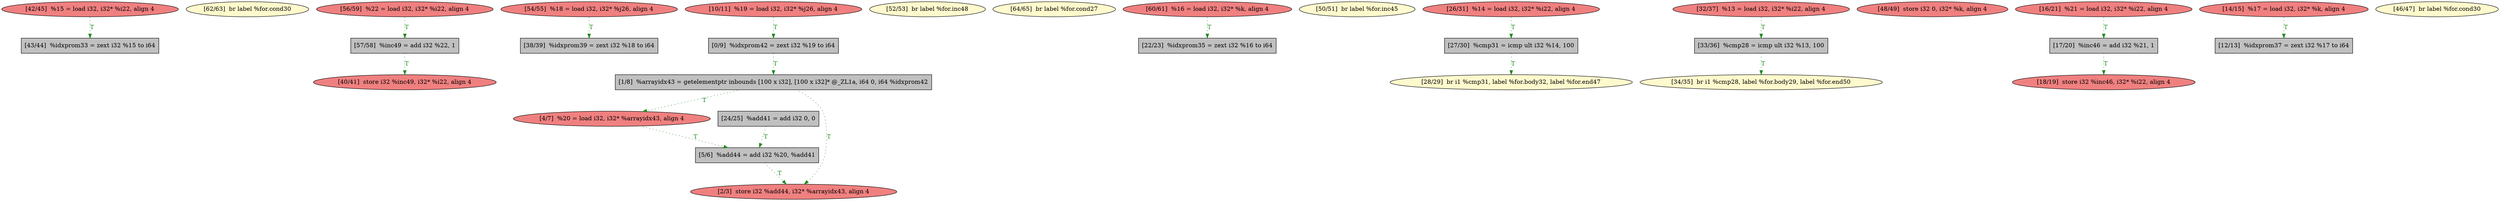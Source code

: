 
digraph G {


node730 [fillcolor=grey,label="[43/44]  %idxprom33 = zext i32 %15 to i64",shape=rectangle,style=filled ]
node728 [fillcolor=lemonchiffon,label="[62/63]  br label %for.cond30",shape=ellipse,style=filled ]
node723 [fillcolor=lightcoral,label="[56/59]  %22 = load i32, i32* %i22, align 4",shape=ellipse,style=filled ]
node722 [fillcolor=lightcoral,label="[54/55]  %18 = load i32, i32* %j26, align 4",shape=ellipse,style=filled ]
node726 [fillcolor=grey,label="[57/58]  %inc49 = add i32 %22, 1",shape=rectangle,style=filled ]
node725 [fillcolor=grey,label="[5/6]  %add44 = add i32 %20, %add41",shape=rectangle,style=filled ]
node721 [fillcolor=lemonchiffon,label="[52/53]  br label %for.inc48",shape=ellipse,style=filled ]
node720 [fillcolor=lightcoral,label="[4/7]  %20 = load i32, i32* %arrayidx43, align 4",shape=ellipse,style=filled ]
node729 [fillcolor=lemonchiffon,label="[64/65]  br label %for.cond27",shape=ellipse,style=filled ]
node727 [fillcolor=lightcoral,label="[60/61]  %16 = load i32, i32* %k, align 4",shape=ellipse,style=filled ]
node719 [fillcolor=lemonchiffon,label="[50/51]  br label %for.inc45",shape=ellipse,style=filled ]
node718 [fillcolor=lemonchiffon,label="[28/29]  br i1 %cmp31, label %for.body32, label %for.end47",shape=ellipse,style=filled ]
node716 [fillcolor=grey,label="[33/36]  %cmp28 = icmp ult i32 %13, 100",shape=rectangle,style=filled ]
node715 [fillcolor=lemonchiffon,label="[34/35]  br i1 %cmp28, label %for.body29, label %for.end50",shape=ellipse,style=filled ]
node714 [fillcolor=lightcoral,label="[48/49]  store i32 0, i32* %k, align 4",shape=ellipse,style=filled ]
node724 [fillcolor=grey,label="[17/20]  %inc46 = add i32 %21, 1",shape=rectangle,style=filled ]
node702 [fillcolor=lightcoral,label="[16/21]  %21 = load i32, i32* %i22, align 4",shape=ellipse,style=filled ]
node701 [fillcolor=lightcoral,label="[14/15]  %17 = load i32, i32* %k, align 4",shape=ellipse,style=filled ]
node700 [fillcolor=grey,label="[12/13]  %idxprom37 = zext i32 %17 to i64",shape=rectangle,style=filled ]
node698 [fillcolor=grey,label="[0/9]  %idxprom42 = zext i32 %19 to i64",shape=rectangle,style=filled ]
node710 [fillcolor=grey,label="[38/39]  %idxprom39 = zext i32 %18 to i64",shape=rectangle,style=filled ]
node699 [fillcolor=lightcoral,label="[10/11]  %19 = load i32, i32* %j26, align 4",shape=ellipse,style=filled ]
node704 [fillcolor=grey,label="[22/23]  %idxprom35 = zext i32 %16 to i64",shape=rectangle,style=filled ]
node705 [fillcolor=grey,label="[24/25]  %add41 = add i32 0, 0",shape=rectangle,style=filled ]
node706 [fillcolor=lightcoral,label="[26/31]  %14 = load i32, i32* %i22, align 4",shape=ellipse,style=filled ]
node717 [fillcolor=grey,label="[27/30]  %cmp31 = icmp ult i32 %14, 100",shape=rectangle,style=filled ]
node708 [fillcolor=lightcoral,label="[18/19]  store i32 %inc46, i32* %i22, align 4",shape=ellipse,style=filled ]
node712 [fillcolor=lightcoral,label="[42/45]  %15 = load i32, i32* %i22, align 4",shape=ellipse,style=filled ]
node703 [fillcolor=grey,label="[1/8]  %arrayidx43 = getelementptr inbounds [100 x i32], [100 x i32]* @_ZL1a, i64 0, i64 %idxprom42",shape=rectangle,style=filled ]
node707 [fillcolor=lightcoral,label="[32/37]  %13 = load i32, i32* %i22, align 4",shape=ellipse,style=filled ]
node709 [fillcolor=lightcoral,label="[2/3]  store i32 %add44, i32* %arrayidx43, align 4",shape=ellipse,style=filled ]
node711 [fillcolor=lightcoral,label="[40/41]  store i32 %inc49, i32* %i22, align 4",shape=ellipse,style=filled ]
node713 [fillcolor=lemonchiffon,label="[46/47]  br label %for.cond30",shape=ellipse,style=filled ]

node717->node718 [style=dotted,color=forestgreen,label="T",fontcolor=forestgreen ]
node703->node720 [style=dotted,color=forestgreen,label="T",fontcolor=forestgreen ]
node702->node724 [style=dotted,color=forestgreen,label="T",fontcolor=forestgreen ]
node701->node700 [style=dotted,color=forestgreen,label="T",fontcolor=forestgreen ]
node707->node716 [style=dotted,color=forestgreen,label="T",fontcolor=forestgreen ]
node712->node730 [style=dotted,color=forestgreen,label="T",fontcolor=forestgreen ]
node699->node698 [style=dotted,color=forestgreen,label="T",fontcolor=forestgreen ]
node725->node709 [style=dotted,color=forestgreen,label="T",fontcolor=forestgreen ]
node703->node709 [style=dotted,color=forestgreen,label="T",fontcolor=forestgreen ]
node727->node704 [style=dotted,color=forestgreen,label="T",fontcolor=forestgreen ]
node722->node710 [style=dotted,color=forestgreen,label="T",fontcolor=forestgreen ]
node726->node711 [style=dotted,color=forestgreen,label="T",fontcolor=forestgreen ]
node705->node725 [style=dotted,color=forestgreen,label="T",fontcolor=forestgreen ]
node698->node703 [style=dotted,color=forestgreen,label="T",fontcolor=forestgreen ]
node720->node725 [style=dotted,color=forestgreen,label="T",fontcolor=forestgreen ]
node706->node717 [style=dotted,color=forestgreen,label="T",fontcolor=forestgreen ]
node724->node708 [style=dotted,color=forestgreen,label="T",fontcolor=forestgreen ]
node723->node726 [style=dotted,color=forestgreen,label="T",fontcolor=forestgreen ]
node716->node715 [style=dotted,color=forestgreen,label="T",fontcolor=forestgreen ]


}
